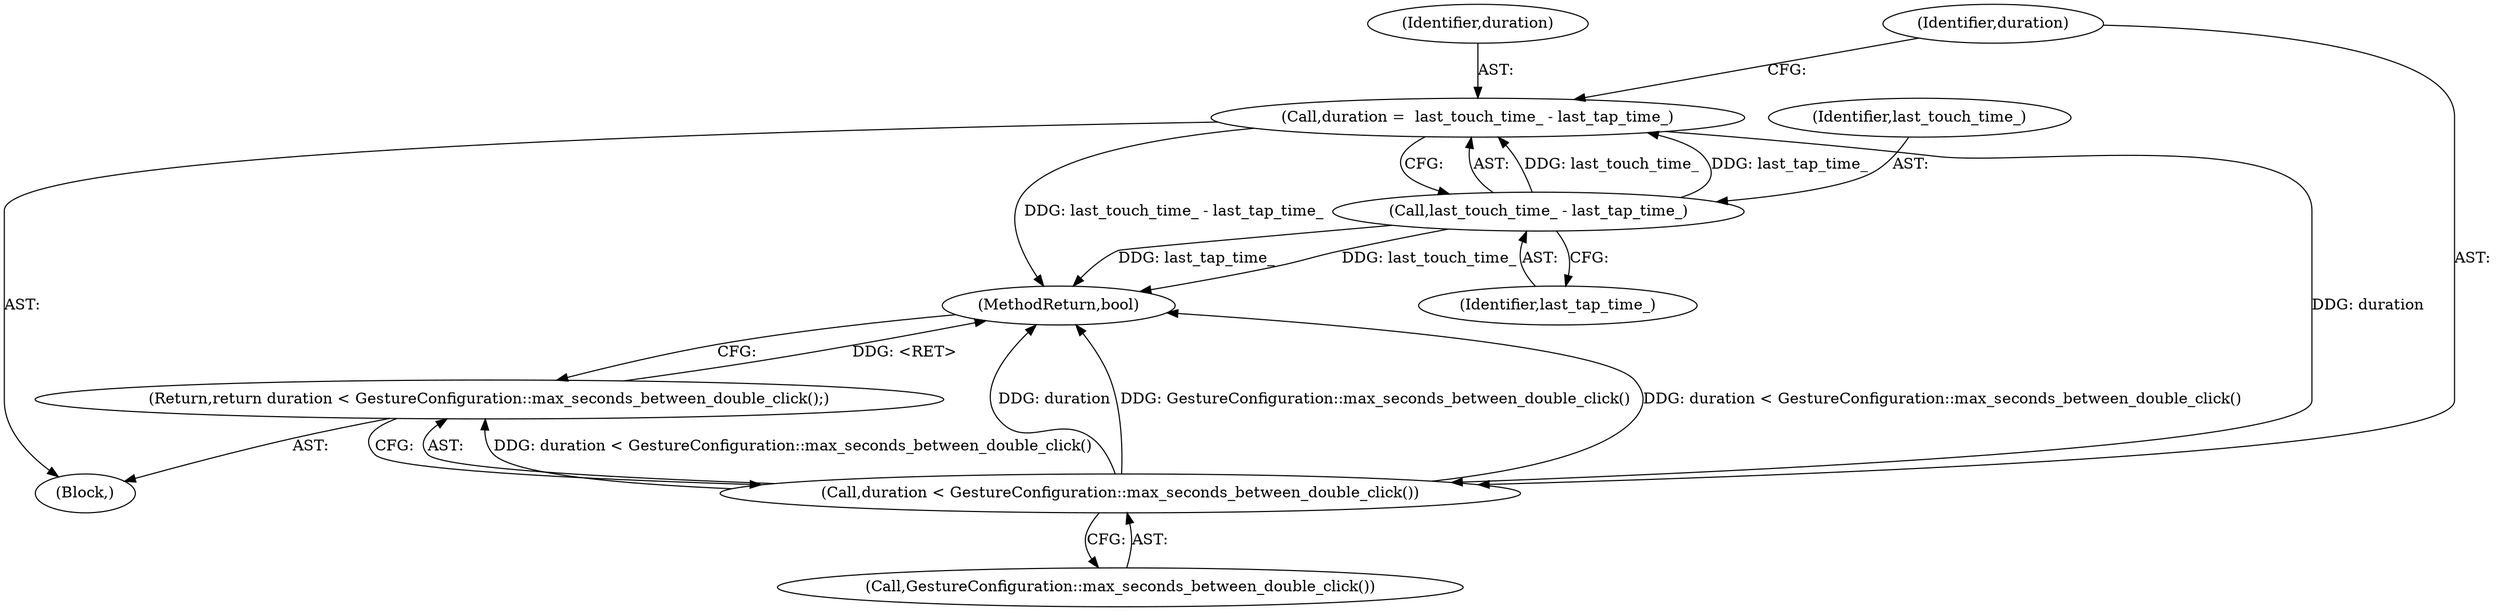 digraph "0_Chrome_b8573aa643b03a59f4e2c99c72d3511a11cfb0b6_1@integer" {
"1000103" [label="(Call,duration =  last_touch_time_ - last_tap_time_)"];
"1000105" [label="(Call,last_touch_time_ - last_tap_time_)"];
"1000109" [label="(Call,duration < GestureConfiguration::max_seconds_between_double_click())"];
"1000108" [label="(Return,return duration < GestureConfiguration::max_seconds_between_double_click();)"];
"1000110" [label="(Identifier,duration)"];
"1000103" [label="(Call,duration =  last_touch_time_ - last_tap_time_)"];
"1000104" [label="(Identifier,duration)"];
"1000107" [label="(Identifier,last_tap_time_)"];
"1000111" [label="(Call,GestureConfiguration::max_seconds_between_double_click())"];
"1000109" [label="(Call,duration < GestureConfiguration::max_seconds_between_double_click())"];
"1000106" [label="(Identifier,last_touch_time_)"];
"1000101" [label="(Block,)"];
"1000112" [label="(MethodReturn,bool)"];
"1000108" [label="(Return,return duration < GestureConfiguration::max_seconds_between_double_click();)"];
"1000105" [label="(Call,last_touch_time_ - last_tap_time_)"];
"1000103" -> "1000101"  [label="AST: "];
"1000103" -> "1000105"  [label="CFG: "];
"1000104" -> "1000103"  [label="AST: "];
"1000105" -> "1000103"  [label="AST: "];
"1000110" -> "1000103"  [label="CFG: "];
"1000103" -> "1000112"  [label="DDG: last_touch_time_ - last_tap_time_"];
"1000105" -> "1000103"  [label="DDG: last_touch_time_"];
"1000105" -> "1000103"  [label="DDG: last_tap_time_"];
"1000103" -> "1000109"  [label="DDG: duration"];
"1000105" -> "1000107"  [label="CFG: "];
"1000106" -> "1000105"  [label="AST: "];
"1000107" -> "1000105"  [label="AST: "];
"1000105" -> "1000112"  [label="DDG: last_tap_time_"];
"1000105" -> "1000112"  [label="DDG: last_touch_time_"];
"1000109" -> "1000108"  [label="AST: "];
"1000109" -> "1000111"  [label="CFG: "];
"1000110" -> "1000109"  [label="AST: "];
"1000111" -> "1000109"  [label="AST: "];
"1000108" -> "1000109"  [label="CFG: "];
"1000109" -> "1000112"  [label="DDG: duration"];
"1000109" -> "1000112"  [label="DDG: GestureConfiguration::max_seconds_between_double_click()"];
"1000109" -> "1000112"  [label="DDG: duration < GestureConfiguration::max_seconds_between_double_click()"];
"1000109" -> "1000108"  [label="DDG: duration < GestureConfiguration::max_seconds_between_double_click()"];
"1000108" -> "1000101"  [label="AST: "];
"1000112" -> "1000108"  [label="CFG: "];
"1000108" -> "1000112"  [label="DDG: <RET>"];
}
